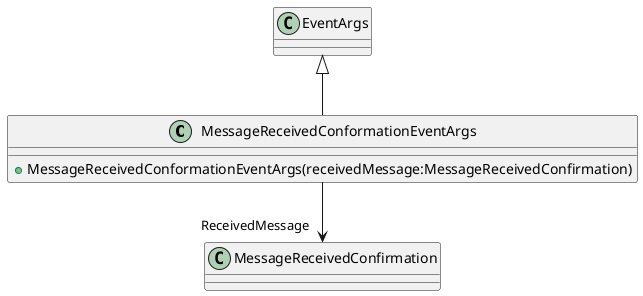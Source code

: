 @startuml
class MessageReceivedConformationEventArgs {
    + MessageReceivedConformationEventArgs(receivedMessage:MessageReceivedConfirmation)
}
EventArgs <|-- MessageReceivedConformationEventArgs
MessageReceivedConformationEventArgs --> "ReceivedMessage" MessageReceivedConfirmation
@enduml
